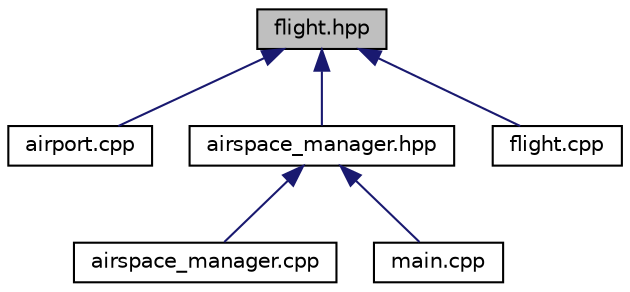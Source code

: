 digraph "flight.hpp"
{
 // LATEX_PDF_SIZE
  bgcolor="transparent";
  edge [fontname="Helvetica",fontsize="10",labelfontname="Helvetica",labelfontsize="10"];
  node [fontname="Helvetica",fontsize="10",shape=record];
  Node1 [label="flight.hpp",height=0.2,width=0.4,color="black", fillcolor="grey75", style="filled", fontcolor="black",tooltip="Contains the declaration of the Flight class, representing a flight with associated data and operatio..."];
  Node1 -> Node2 [dir="back",color="midnightblue",fontsize="10",style="solid",fontname="Helvetica"];
  Node2 [label="airport.cpp",height=0.2,width=0.4,color="black",URL="$airport_8cpp.html",tooltip=" "];
  Node1 -> Node3 [dir="back",color="midnightblue",fontsize="10",style="solid",fontname="Helvetica"];
  Node3 [label="airspace_manager.hpp",height=0.2,width=0.4,color="black",URL="$airspace__manager_8hpp.html",tooltip="Contains the declaration of the AirSpaceManager class and its methods for managing airports,..."];
  Node3 -> Node4 [dir="back",color="midnightblue",fontsize="10",style="solid",fontname="Helvetica"];
  Node4 [label="airspace_manager.cpp",height=0.2,width=0.4,color="black",URL="$airspace__manager_8cpp.html",tooltip=" "];
  Node3 -> Node5 [dir="back",color="midnightblue",fontsize="10",style="solid",fontname="Helvetica"];
  Node5 [label="main.cpp",height=0.2,width=0.4,color="black",URL="$main_8cpp.html",tooltip=" "];
  Node1 -> Node6 [dir="back",color="midnightblue",fontsize="10",style="solid",fontname="Helvetica"];
  Node6 [label="flight.cpp",height=0.2,width=0.4,color="black",URL="$flight_8cpp.html",tooltip=" "];
}
